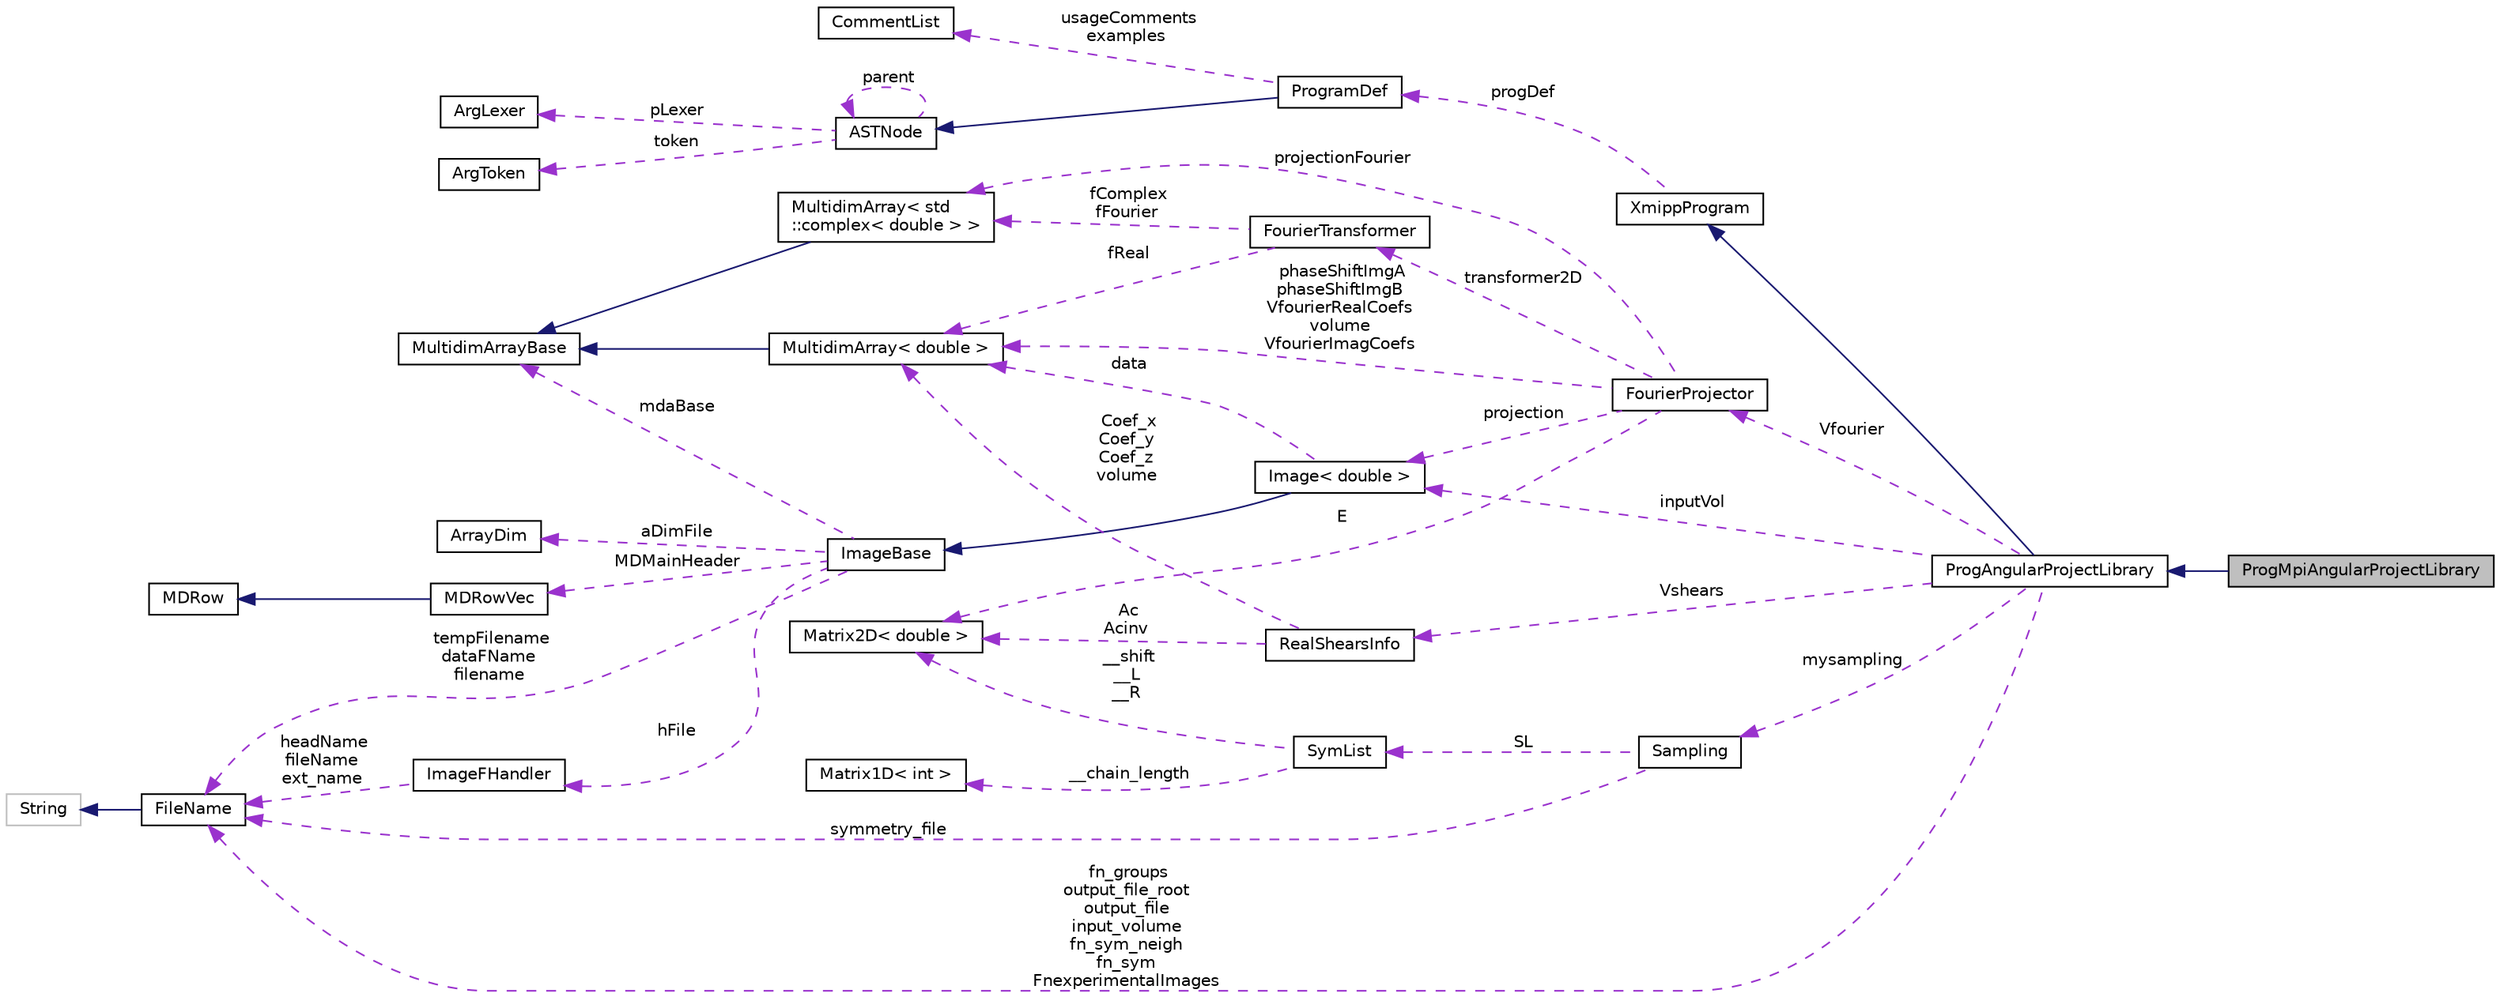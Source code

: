 digraph "ProgMpiAngularProjectLibrary"
{
  edge [fontname="Helvetica",fontsize="10",labelfontname="Helvetica",labelfontsize="10"];
  node [fontname="Helvetica",fontsize="10",shape=record];
  rankdir="LR";
  Node3 [label="ProgMpiAngularProjectLibrary",height=0.2,width=0.4,color="black", fillcolor="grey75", style="filled", fontcolor="black"];
  Node4 -> Node3 [dir="back",color="midnightblue",fontsize="10",style="solid",fontname="Helvetica"];
  Node4 [label="ProgAngularProjectLibrary",height=0.2,width=0.4,color="black", fillcolor="white", style="filled",URL="$classProgAngularProjectLibrary.html"];
  Node5 -> Node4 [dir="back",color="midnightblue",fontsize="10",style="solid",fontname="Helvetica"];
  Node5 [label="XmippProgram",height=0.2,width=0.4,color="black", fillcolor="white", style="filled",URL="$classXmippProgram.html"];
  Node6 -> Node5 [dir="back",color="darkorchid3",fontsize="10",style="dashed",label=" progDef" ,fontname="Helvetica"];
  Node6 [label="ProgramDef",height=0.2,width=0.4,color="black", fillcolor="white", style="filled",URL="$classProgramDef.html"];
  Node7 -> Node6 [dir="back",color="midnightblue",fontsize="10",style="solid",fontname="Helvetica"];
  Node7 [label="ASTNode",height=0.2,width=0.4,color="black", fillcolor="white", style="filled",URL="$classASTNode.html"];
  Node8 -> Node7 [dir="back",color="darkorchid3",fontsize="10",style="dashed",label=" token" ,fontname="Helvetica"];
  Node8 [label="ArgToken",height=0.2,width=0.4,color="black", fillcolor="white", style="filled",URL="$classArgToken.html"];
  Node9 -> Node7 [dir="back",color="darkorchid3",fontsize="10",style="dashed",label=" pLexer" ,fontname="Helvetica"];
  Node9 [label="ArgLexer",height=0.2,width=0.4,color="black", fillcolor="white", style="filled",URL="$classArgLexer.html"];
  Node7 -> Node7 [dir="back",color="darkorchid3",fontsize="10",style="dashed",label=" parent" ,fontname="Helvetica"];
  Node10 -> Node6 [dir="back",color="darkorchid3",fontsize="10",style="dashed",label=" usageComments\nexamples" ,fontname="Helvetica"];
  Node10 [label="CommentList",height=0.2,width=0.4,color="black", fillcolor="white", style="filled",URL="$classCommentList.html"];
  Node11 -> Node4 [dir="back",color="darkorchid3",fontsize="10",style="dashed",label=" inputVol" ,fontname="Helvetica"];
  Node11 [label="Image\< double \>",height=0.2,width=0.4,color="black", fillcolor="white", style="filled",URL="$classImage.html"];
  Node12 -> Node11 [dir="back",color="midnightblue",fontsize="10",style="solid",fontname="Helvetica"];
  Node12 [label="ImageBase",height=0.2,width=0.4,color="black", fillcolor="white", style="filled",URL="$classImageBase.html",tooltip="Image base class. "];
  Node13 -> Node12 [dir="back",color="darkorchid3",fontsize="10",style="dashed",label=" mdaBase" ,fontname="Helvetica"];
  Node13 [label="MultidimArrayBase",height=0.2,width=0.4,color="black", fillcolor="white", style="filled",URL="$classMultidimArrayBase.html"];
  Node14 -> Node12 [dir="back",color="darkorchid3",fontsize="10",style="dashed",label=" MDMainHeader" ,fontname="Helvetica"];
  Node14 [label="MDRowVec",height=0.2,width=0.4,color="black", fillcolor="white", style="filled",URL="$classMDRowVec.html"];
  Node15 -> Node14 [dir="back",color="midnightblue",fontsize="10",style="solid",fontname="Helvetica"];
  Node15 [label="MDRow",height=0.2,width=0.4,color="black", fillcolor="white", style="filled",URL="$classMDRow.html"];
  Node16 -> Node12 [dir="back",color="darkorchid3",fontsize="10",style="dashed",label=" hFile" ,fontname="Helvetica"];
  Node16 [label="ImageFHandler",height=0.2,width=0.4,color="black", fillcolor="white", style="filled",URL="$structImageFHandler.html"];
  Node17 -> Node16 [dir="back",color="darkorchid3",fontsize="10",style="dashed",label=" headName\nfileName\next_name" ,fontname="Helvetica"];
  Node17 [label="FileName",height=0.2,width=0.4,color="black", fillcolor="white", style="filled",URL="$classFileName.html"];
  Node18 -> Node17 [dir="back",color="midnightblue",fontsize="10",style="solid",fontname="Helvetica"];
  Node18 [label="String",height=0.2,width=0.4,color="grey75", fillcolor="white", style="filled"];
  Node19 -> Node12 [dir="back",color="darkorchid3",fontsize="10",style="dashed",label=" aDimFile" ,fontname="Helvetica"];
  Node19 [label="ArrayDim",height=0.2,width=0.4,color="black", fillcolor="white", style="filled",URL="$structArrayDim.html"];
  Node17 -> Node12 [dir="back",color="darkorchid3",fontsize="10",style="dashed",label=" tempFilename\ndataFName\nfilename" ,fontname="Helvetica"];
  Node20 -> Node11 [dir="back",color="darkorchid3",fontsize="10",style="dashed",label=" data" ,fontname="Helvetica"];
  Node20 [label="MultidimArray\< double \>",height=0.2,width=0.4,color="black", fillcolor="white", style="filled",URL="$classMultidimArray.html"];
  Node13 -> Node20 [dir="back",color="midnightblue",fontsize="10",style="solid",fontname="Helvetica"];
  Node21 -> Node4 [dir="back",color="darkorchid3",fontsize="10",style="dashed",label=" Vfourier" ,fontname="Helvetica"];
  Node21 [label="FourierProjector",height=0.2,width=0.4,color="black", fillcolor="white", style="filled",URL="$classFourierProjector.html"];
  Node22 -> Node21 [dir="back",color="darkorchid3",fontsize="10",style="dashed",label=" transformer2D" ,fontname="Helvetica"];
  Node22 [label="FourierTransformer",height=0.2,width=0.4,color="black", fillcolor="white", style="filled",URL="$classFourierTransformer.html"];
  Node20 -> Node22 [dir="back",color="darkorchid3",fontsize="10",style="dashed",label=" fReal" ,fontname="Helvetica"];
  Node23 -> Node22 [dir="back",color="darkorchid3",fontsize="10",style="dashed",label=" fComplex\nfFourier" ,fontname="Helvetica"];
  Node23 [label="MultidimArray\< std\l::complex\< double \> \>",height=0.2,width=0.4,color="black", fillcolor="white", style="filled",URL="$classMultidimArray.html"];
  Node13 -> Node23 [dir="back",color="midnightblue",fontsize="10",style="solid",fontname="Helvetica"];
  Node24 -> Node21 [dir="back",color="darkorchid3",fontsize="10",style="dashed",label=" E" ,fontname="Helvetica"];
  Node24 [label="Matrix2D\< double \>",height=0.2,width=0.4,color="black", fillcolor="white", style="filled",URL="$classMatrix2D.html"];
  Node11 -> Node21 [dir="back",color="darkorchid3",fontsize="10",style="dashed",label=" projection" ,fontname="Helvetica"];
  Node20 -> Node21 [dir="back",color="darkorchid3",fontsize="10",style="dashed",label=" phaseShiftImgA\nphaseShiftImgB\nVfourierRealCoefs\nvolume\nVfourierImagCoefs" ,fontname="Helvetica"];
  Node23 -> Node21 [dir="back",color="darkorchid3",fontsize="10",style="dashed",label=" projectionFourier" ,fontname="Helvetica"];
  Node25 -> Node4 [dir="back",color="darkorchid3",fontsize="10",style="dashed",label=" mysampling" ,fontname="Helvetica"];
  Node25 [label="Sampling",height=0.2,width=0.4,color="black", fillcolor="white", style="filled",URL="$classSampling.html"];
  Node26 -> Node25 [dir="back",color="darkorchid3",fontsize="10",style="dashed",label=" SL" ,fontname="Helvetica"];
  Node26 [label="SymList",height=0.2,width=0.4,color="black", fillcolor="white", style="filled",URL="$classSymList.html"];
  Node24 -> Node26 [dir="back",color="darkorchid3",fontsize="10",style="dashed",label=" __shift\n__L\n__R" ,fontname="Helvetica"];
  Node27 -> Node26 [dir="back",color="darkorchid3",fontsize="10",style="dashed",label=" __chain_length" ,fontname="Helvetica"];
  Node27 [label="Matrix1D\< int \>",height=0.2,width=0.4,color="black", fillcolor="white", style="filled",URL="$classMatrix1D.html"];
  Node17 -> Node25 [dir="back",color="darkorchid3",fontsize="10",style="dashed",label=" symmetry_file" ,fontname="Helvetica"];
  Node28 -> Node4 [dir="back",color="darkorchid3",fontsize="10",style="dashed",label=" Vshears" ,fontname="Helvetica"];
  Node28 [label="RealShearsInfo",height=0.2,width=0.4,color="black", fillcolor="white", style="filled",URL="$classRealShearsInfo.html",tooltip="Structure for holding a volume. "];
  Node24 -> Node28 [dir="back",color="darkorchid3",fontsize="10",style="dashed",label=" Ac\nAcinv" ,fontname="Helvetica"];
  Node20 -> Node28 [dir="back",color="darkorchid3",fontsize="10",style="dashed",label=" Coef_x\nCoef_y\nCoef_z\nvolume" ,fontname="Helvetica"];
  Node17 -> Node4 [dir="back",color="darkorchid3",fontsize="10",style="dashed",label=" fn_groups\noutput_file_root\noutput_file\ninput_volume\nfn_sym_neigh\nfn_sym\nFnexperimentalImages" ,fontname="Helvetica"];
}

